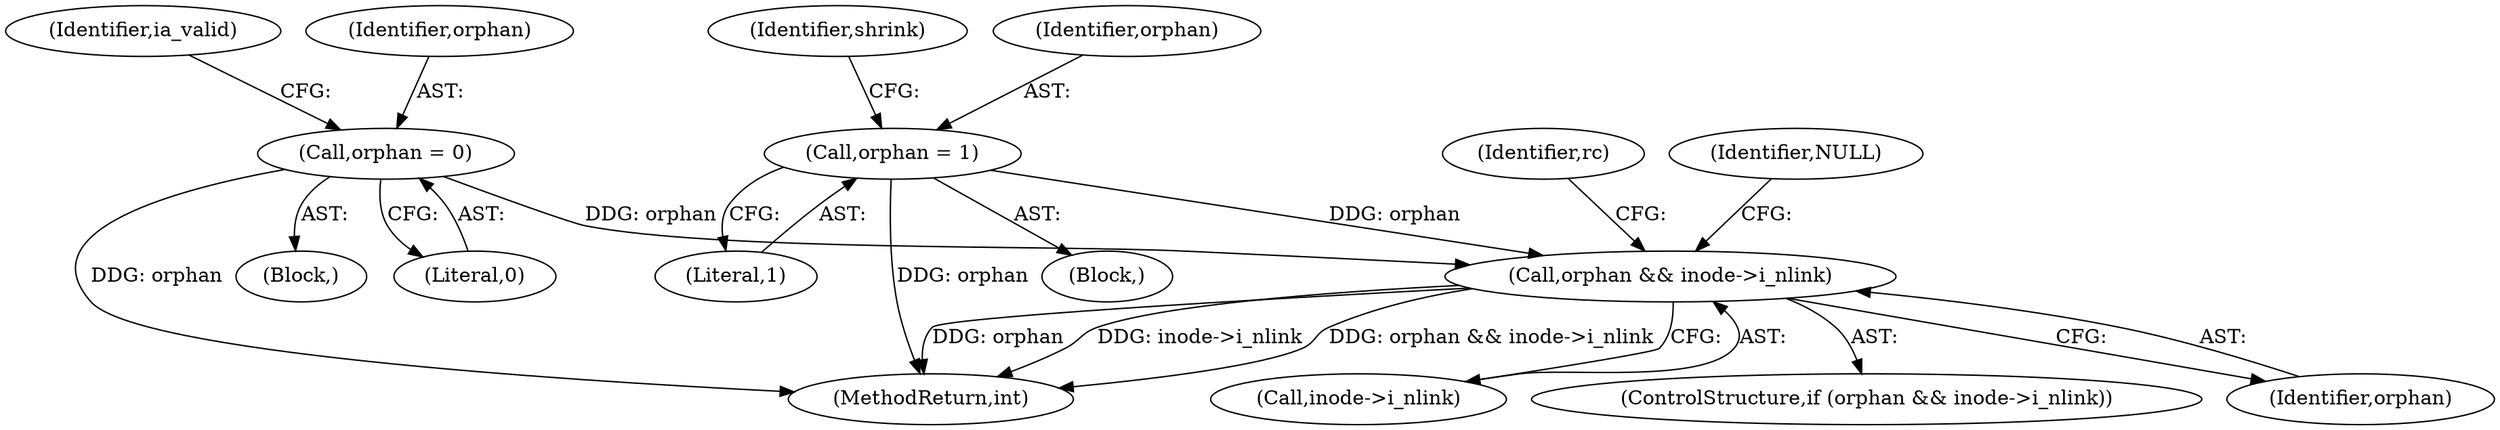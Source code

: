 digraph "0_linux_ea3d7209ca01da209cda6f0dea8be9cc4b7a933b_7@pointer" {
"1000505" [label="(Call,orphan && inode->i_nlink)"];
"1000122" [label="(Call,orphan = 0)"];
"1000378" [label="(Call,orphan = 1)"];
"1000507" [label="(Call,inode->i_nlink)"];
"1000383" [label="(Identifier,shrink)"];
"1000124" [label="(Literal,0)"];
"1000127" [label="(Identifier,ia_valid)"];
"1000372" [label="(Block,)"];
"1000380" [label="(Literal,1)"];
"1000506" [label="(Identifier,orphan)"];
"1000505" [label="(Call,orphan && inode->i_nlink)"];
"1000541" [label="(MethodReturn,int)"];
"1000504" [label="(ControlStructure,if (orphan && inode->i_nlink))"];
"1000516" [label="(Identifier,rc)"];
"1000378" [label="(Call,orphan = 1)"];
"1000379" [label="(Identifier,orphan)"];
"1000123" [label="(Identifier,orphan)"];
"1000511" [label="(Identifier,NULL)"];
"1000122" [label="(Call,orphan = 0)"];
"1000110" [label="(Block,)"];
"1000505" -> "1000504"  [label="AST: "];
"1000505" -> "1000506"  [label="CFG: "];
"1000505" -> "1000507"  [label="CFG: "];
"1000506" -> "1000505"  [label="AST: "];
"1000507" -> "1000505"  [label="AST: "];
"1000511" -> "1000505"  [label="CFG: "];
"1000516" -> "1000505"  [label="CFG: "];
"1000505" -> "1000541"  [label="DDG: orphan"];
"1000505" -> "1000541"  [label="DDG: inode->i_nlink"];
"1000505" -> "1000541"  [label="DDG: orphan && inode->i_nlink"];
"1000122" -> "1000505"  [label="DDG: orphan"];
"1000378" -> "1000505"  [label="DDG: orphan"];
"1000122" -> "1000110"  [label="AST: "];
"1000122" -> "1000124"  [label="CFG: "];
"1000123" -> "1000122"  [label="AST: "];
"1000124" -> "1000122"  [label="AST: "];
"1000127" -> "1000122"  [label="CFG: "];
"1000122" -> "1000541"  [label="DDG: orphan"];
"1000378" -> "1000372"  [label="AST: "];
"1000378" -> "1000380"  [label="CFG: "];
"1000379" -> "1000378"  [label="AST: "];
"1000380" -> "1000378"  [label="AST: "];
"1000383" -> "1000378"  [label="CFG: "];
"1000378" -> "1000541"  [label="DDG: orphan"];
}
